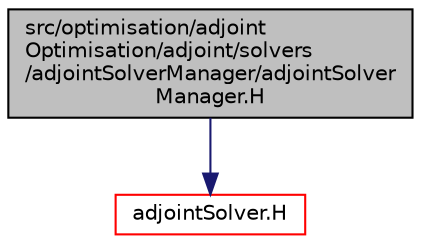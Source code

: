 digraph "src/optimisation/adjointOptimisation/adjoint/solvers/adjointSolverManager/adjointSolverManager.H"
{
  bgcolor="transparent";
  edge [fontname="Helvetica",fontsize="10",labelfontname="Helvetica",labelfontsize="10"];
  node [fontname="Helvetica",fontsize="10",shape=record];
  Node1 [label="src/optimisation/adjoint\lOptimisation/adjoint/solvers\l/adjointSolverManager/adjointSolver\lManager.H",height=0.2,width=0.4,color="black", fillcolor="grey75", style="filled" fontcolor="black"];
  Node1 -> Node2 [color="midnightblue",fontsize="10",style="solid",fontname="Helvetica"];
  Node2 [label="adjointSolver.H",height=0.2,width=0.4,color="red",URL="$adjointSolver_8H.html"];
}
